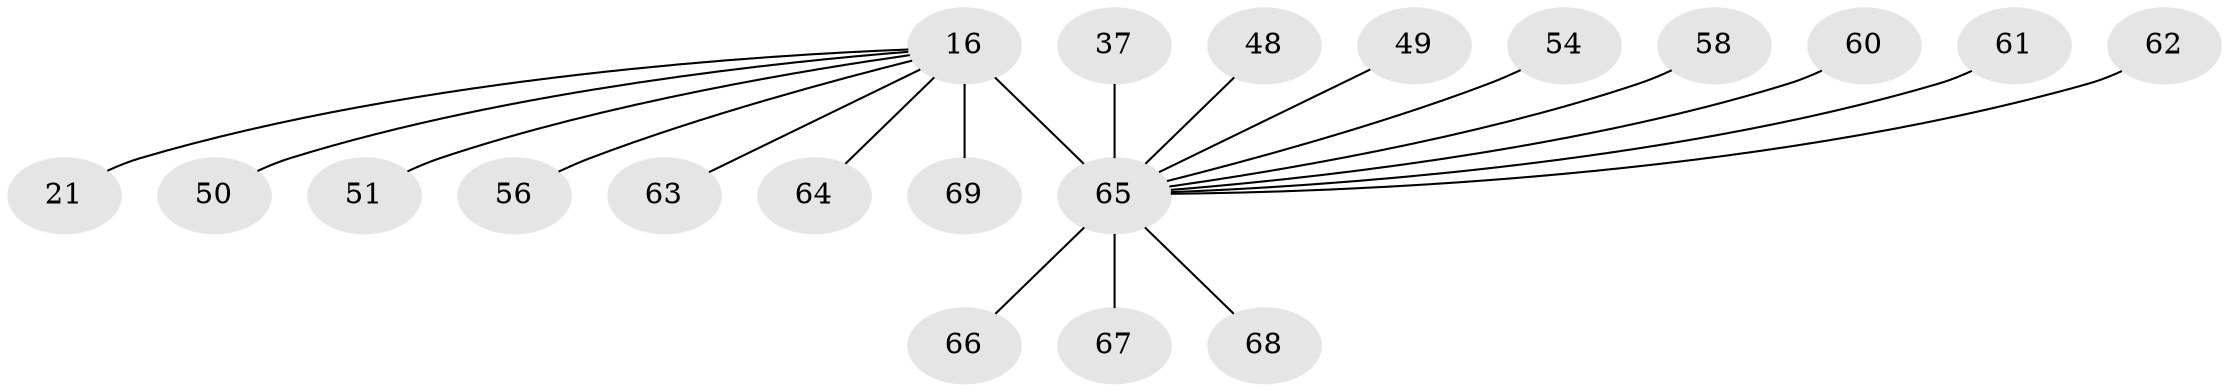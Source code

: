 // original degree distribution, {8: 0.028985507246376812, 4: 0.057971014492753624, 7: 0.028985507246376812, 5: 0.07246376811594203, 9: 0.014492753623188406, 2: 0.18840579710144928, 13: 0.014492753623188406, 3: 0.057971014492753624, 1: 0.5362318840579711}
// Generated by graph-tools (version 1.1) at 2025/57/03/04/25 21:57:31]
// undirected, 20 vertices, 19 edges
graph export_dot {
graph [start="1"]
  node [color=gray90,style=filled];
  16 [super="+13+6+7"];
  21;
  37 [super="+11"];
  48 [super="+30+39"];
  49;
  50;
  51;
  54;
  56 [super="+25"];
  58 [super="+17"];
  60;
  61;
  62 [super="+26"];
  63;
  64 [super="+15+27+46"];
  65 [super="+42+40+47+57+35+45"];
  66 [super="+31+52+55"];
  67 [super="+59+1+20+22+41+53"];
  68;
  69;
  16 -- 63;
  16 -- 69;
  16 -- 56;
  16 -- 50;
  16 -- 51;
  16 -- 21;
  16 -- 64 [weight=2];
  16 -- 65 [weight=12];
  37 -- 65 [weight=3];
  48 -- 65;
  49 -- 65;
  54 -- 65;
  58 -- 65;
  60 -- 65;
  61 -- 65;
  62 -- 65;
  65 -- 66;
  65 -- 67 [weight=3];
  65 -- 68;
}

